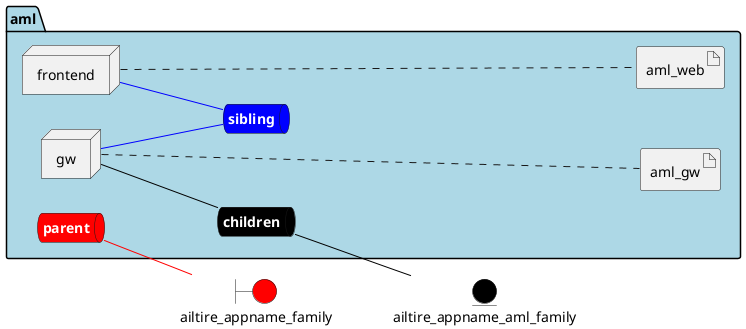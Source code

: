 @startuml

left to right direction


boundary ailtire_appname_family #red


entity ailtire_appname_aml_family #black




package "aml" #lightblue {
    queue childrennet #black [
            <b><color:white>children</color></b>
    ]
    
    childrennet -[#black]- ailtire_appname_aml_family
    
    queue siblingnet #blue [
            <b><color:white>sibling</color></b>
    ]
    
    queue parentnet #red [
            <b><color:white>parent</color></b>
    ]
    
    parentnet -[#red]- ailtire_appname_family
    

node "frontend" as frontendService
node "gw" as gwService


        artifact "aml_web" as aml_webimage
    
        artifact "aml_gw" as aml_gwimage
    
}

frontendService -[#blue]- siblingnet

gwService -[#black]- childrennet

gwService -[#blue]- siblingnet
frontendService .... aml_webimage
gwService .... aml_gwimage


@enduml
